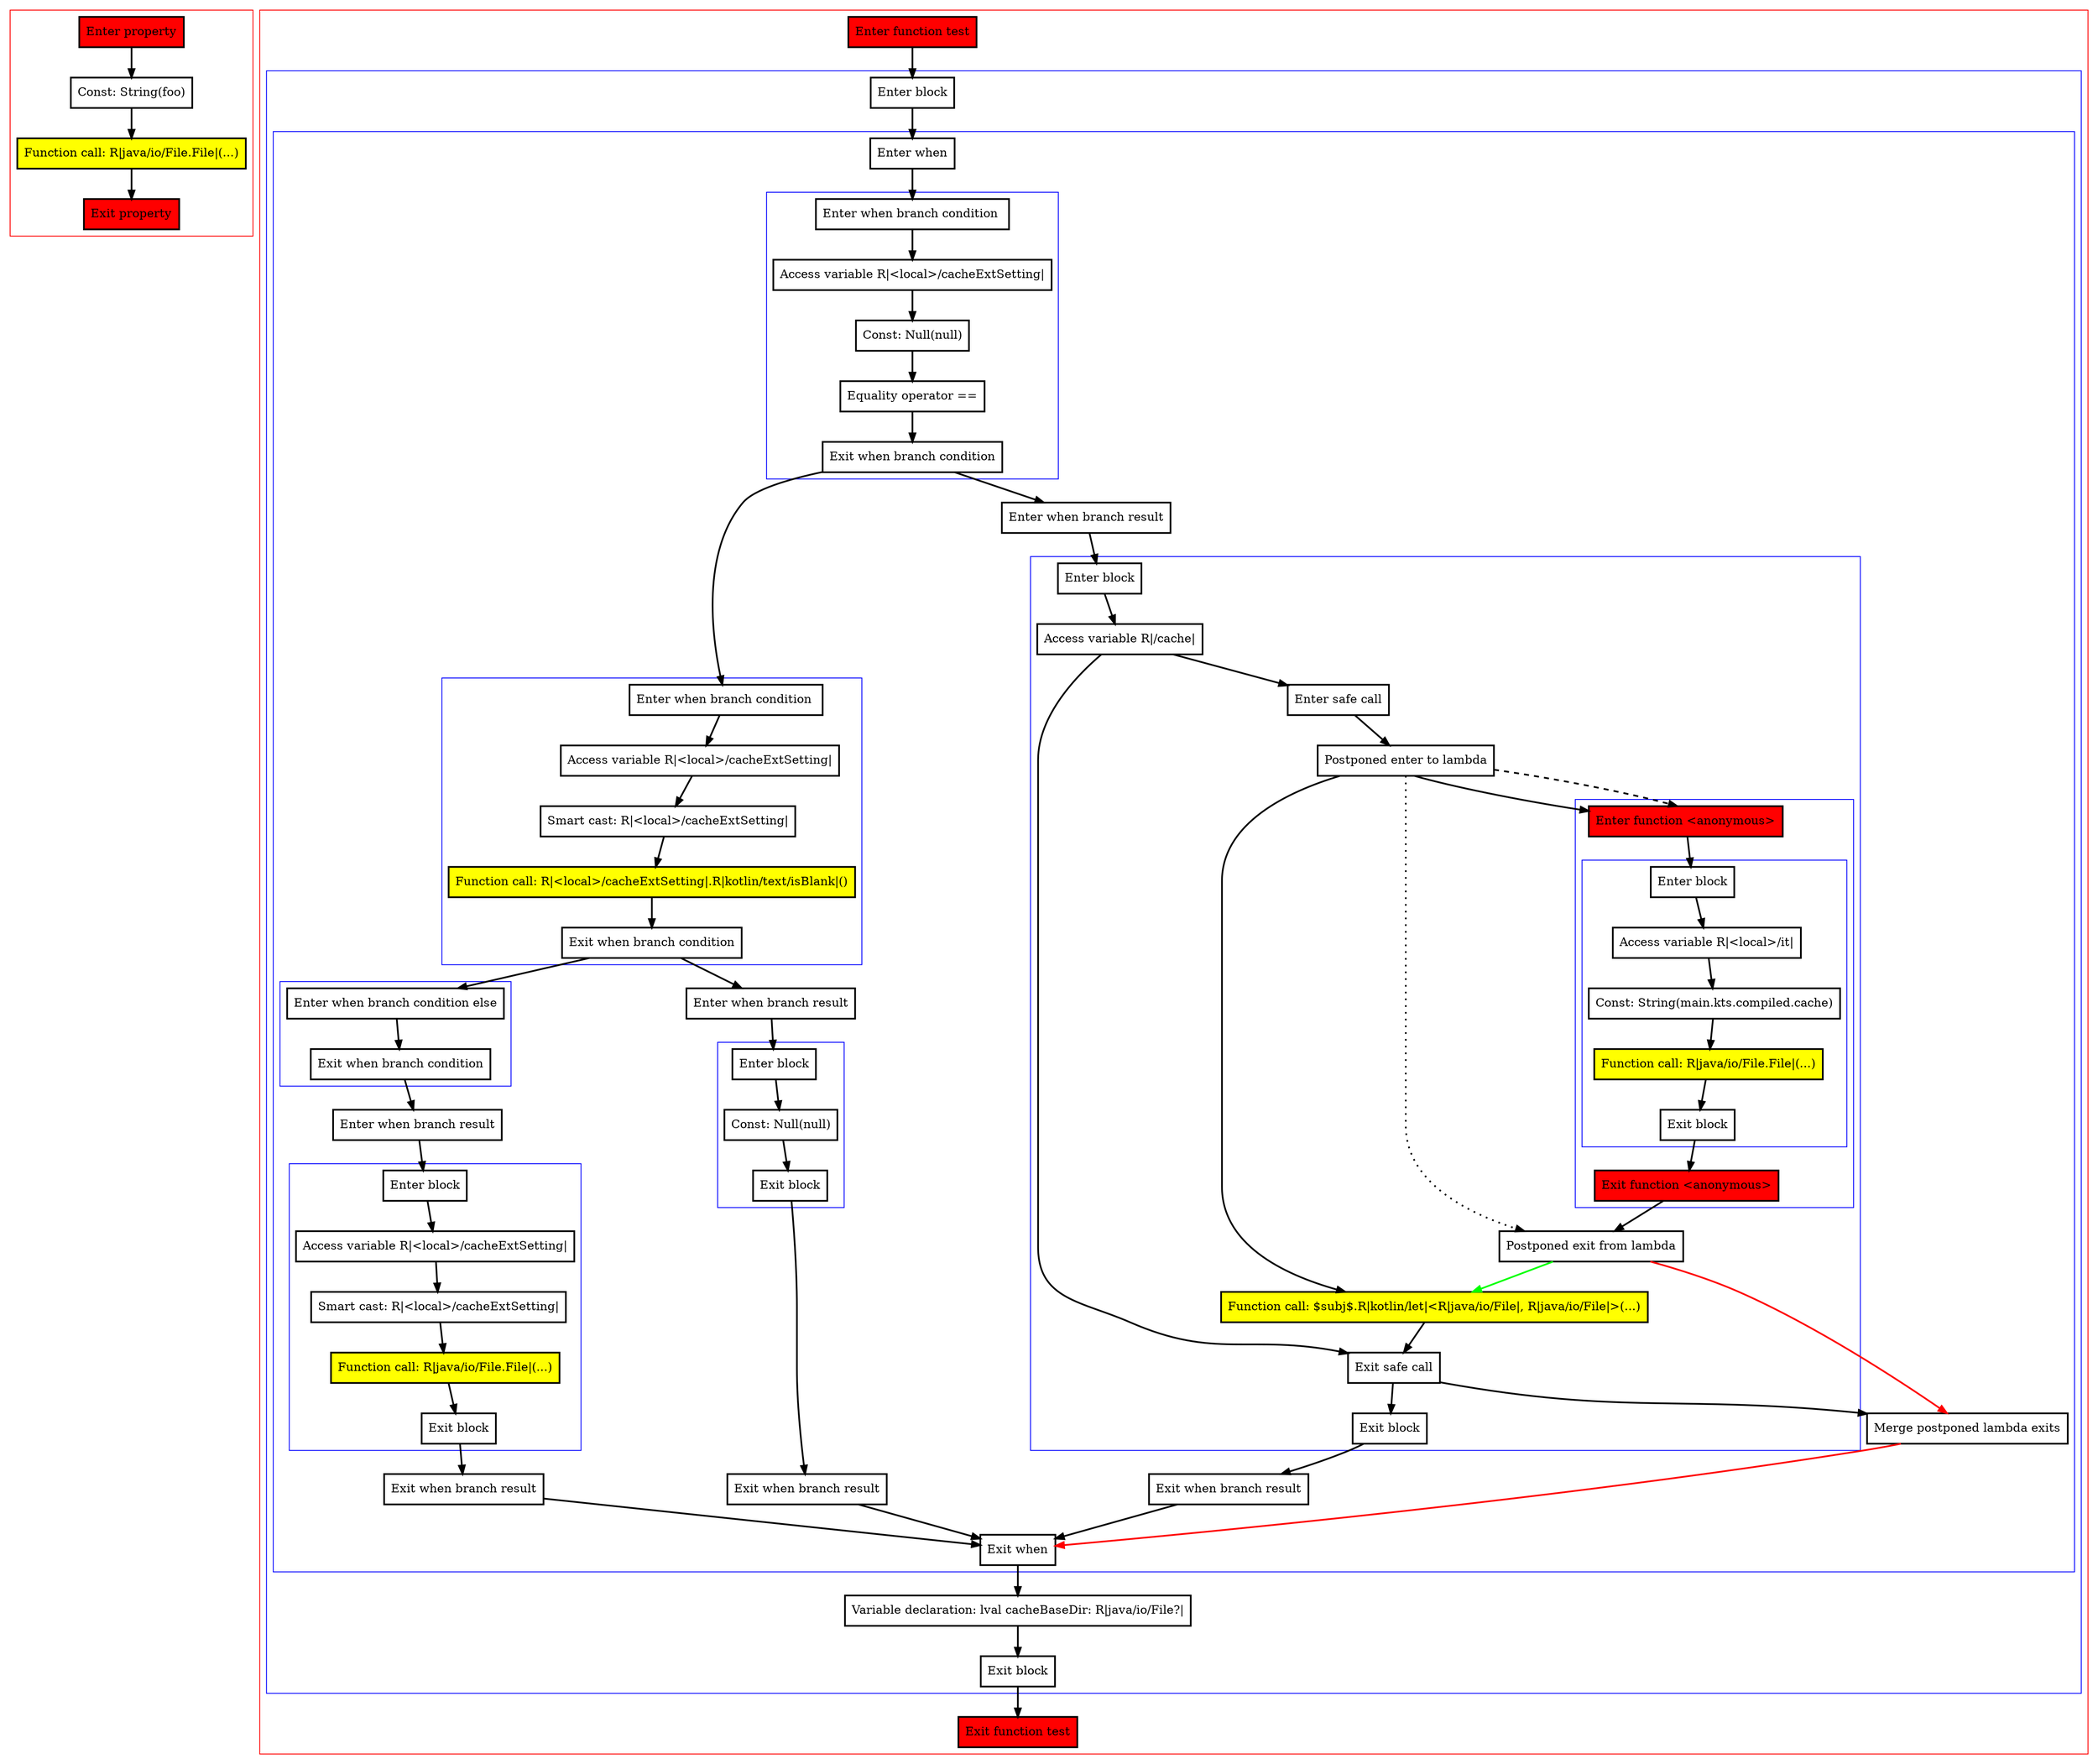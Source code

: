 digraph incorrectSmartcastToNothing_kt {
    graph [nodesep=3]
    node [shape=box penwidth=2]
    edge [penwidth=2]

    subgraph cluster_0 {
        color=red
        0 [label="Enter property" style="filled" fillcolor=red];
        1 [label="Const: String(foo)"];
        2 [label="Function call: R|java/io/File.File|(...)" style="filled" fillcolor=yellow];
        3 [label="Exit property" style="filled" fillcolor=red];
    }
    0 -> {1};
    1 -> {2};
    2 -> {3};

    subgraph cluster_1 {
        color=red
        4 [label="Enter function test" style="filled" fillcolor=red];
        subgraph cluster_2 {
            color=blue
            5 [label="Enter block"];
            subgraph cluster_3 {
                color=blue
                6 [label="Enter when"];
                subgraph cluster_4 {
                    color=blue
                    7 [label="Enter when branch condition "];
                    8 [label="Access variable R|<local>/cacheExtSetting|"];
                    9 [label="Const: Null(null)"];
                    10 [label="Equality operator =="];
                    11 [label="Exit when branch condition"];
                }
                subgraph cluster_5 {
                    color=blue
                    12 [label="Enter when branch condition "];
                    13 [label="Access variable R|<local>/cacheExtSetting|"];
                    14 [label="Smart cast: R|<local>/cacheExtSetting|"];
                    15 [label="Function call: R|<local>/cacheExtSetting|.R|kotlin/text/isBlank|()" style="filled" fillcolor=yellow];
                    16 [label="Exit when branch condition"];
                }
                subgraph cluster_6 {
                    color=blue
                    17 [label="Enter when branch condition else"];
                    18 [label="Exit when branch condition"];
                }
                19 [label="Enter when branch result"];
                subgraph cluster_7 {
                    color=blue
                    20 [label="Enter block"];
                    21 [label="Access variable R|<local>/cacheExtSetting|"];
                    22 [label="Smart cast: R|<local>/cacheExtSetting|"];
                    23 [label="Function call: R|java/io/File.File|(...)" style="filled" fillcolor=yellow];
                    24 [label="Exit block"];
                }
                25 [label="Exit when branch result"];
                26 [label="Enter when branch result"];
                subgraph cluster_8 {
                    color=blue
                    27 [label="Enter block"];
                    28 [label="Const: Null(null)"];
                    29 [label="Exit block"];
                }
                30 [label="Exit when branch result"];
                31 [label="Enter when branch result"];
                subgraph cluster_9 {
                    color=blue
                    32 [label="Enter block"];
                    33 [label="Access variable R|/cache|"];
                    34 [label="Enter safe call"];
                    35 [label="Postponed enter to lambda"];
                    subgraph cluster_10 {
                        color=blue
                        36 [label="Enter function <anonymous>" style="filled" fillcolor=red];
                        subgraph cluster_11 {
                            color=blue
                            37 [label="Enter block"];
                            38 [label="Access variable R|<local>/it|"];
                            39 [label="Const: String(main.kts.compiled.cache)"];
                            40 [label="Function call: R|java/io/File.File|(...)" style="filled" fillcolor=yellow];
                            41 [label="Exit block"];
                        }
                        42 [label="Exit function <anonymous>" style="filled" fillcolor=red];
                    }
                    43 [label="Postponed exit from lambda"];
                    44 [label="Function call: $subj$.R|kotlin/let|<R|java/io/File|, R|java/io/File|>(...)" style="filled" fillcolor=yellow];
                    45 [label="Exit safe call"];
                    46 [label="Exit block"];
                }
                47 [label="Exit when branch result"];
                48 [label="Merge postponed lambda exits"];
                49 [label="Exit when"];
            }
            50 [label="Variable declaration: lval cacheBaseDir: R|java/io/File?|"];
            51 [label="Exit block"];
        }
        52 [label="Exit function test" style="filled" fillcolor=red];
    }
    4 -> {5};
    5 -> {6};
    6 -> {7};
    7 -> {8};
    8 -> {9};
    9 -> {10};
    10 -> {11};
    11 -> {12 31};
    12 -> {13};
    13 -> {14};
    14 -> {15};
    15 -> {16};
    16 -> {17 26};
    17 -> {18};
    18 -> {19};
    19 -> {20};
    20 -> {21};
    21 -> {22};
    22 -> {23};
    23 -> {24};
    24 -> {25};
    25 -> {49};
    26 -> {27};
    27 -> {28};
    28 -> {29};
    29 -> {30};
    30 -> {49};
    31 -> {32};
    32 -> {33};
    33 -> {34 45};
    34 -> {35};
    35 -> {36 44};
    35 -> {43} [style=dotted];
    35 -> {36} [style=dashed];
    36 -> {37};
    37 -> {38};
    38 -> {39};
    39 -> {40};
    40 -> {41};
    41 -> {42};
    42 -> {43};
    43 -> {44} [color=green];
    43 -> {48} [color=red];
    44 -> {45};
    45 -> {46 48};
    46 -> {47};
    47 -> {49};
    48 -> {49} [color=red];
    49 -> {50};
    50 -> {51};
    51 -> {52};

}
